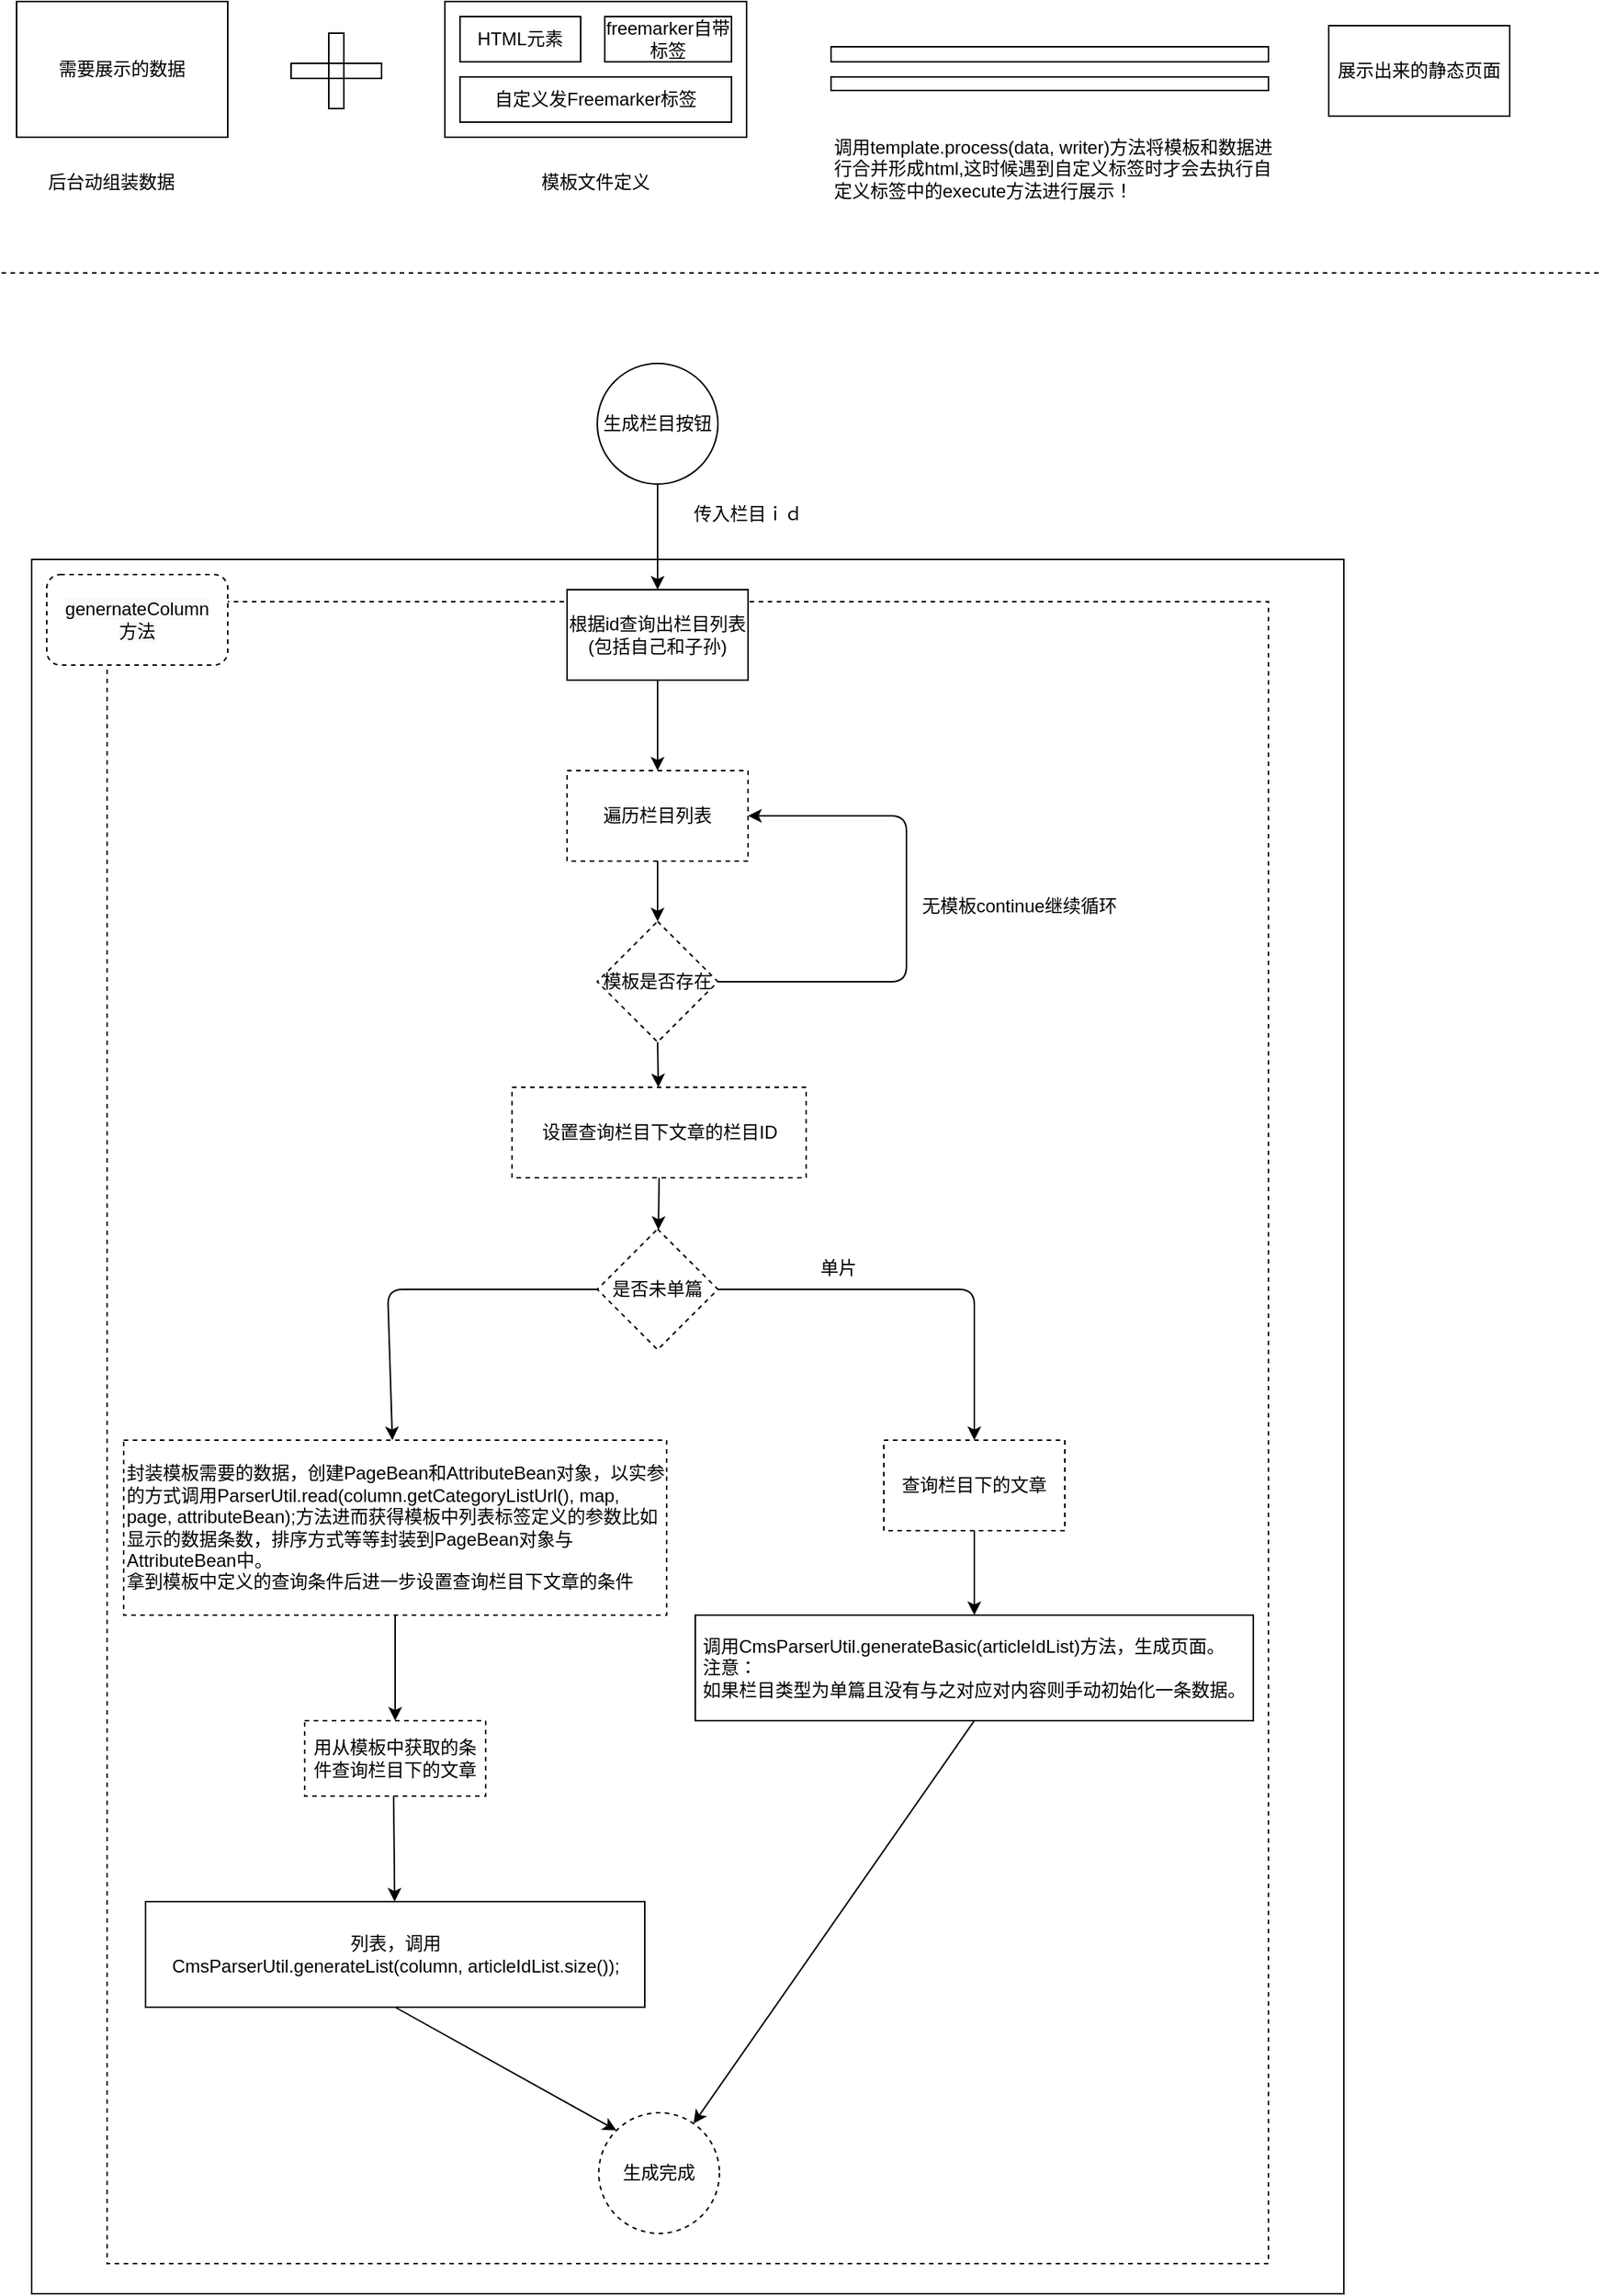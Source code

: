 <mxfile version="14.1.1" type="github">
  <diagram id="BFApHqj2zQGc14RBueJt" name="Page-1">
    <mxGraphModel dx="2443" dy="894" grid="1" gridSize="10" guides="1" tooltips="1" connect="1" arrows="1" fold="1" page="1" pageScale="1" pageWidth="1200" pageHeight="1920" math="0" shadow="0">
      <root>
        <mxCell id="0" />
        <mxCell id="1" parent="0" />
        <mxCell id="bmER2QPOODZpMXa38-fE-8" value="需要展示的数据" style="rounded=0;whiteSpace=wrap;html=1;strokeColor=#000000;fillColor=none;" parent="1" vertex="1">
          <mxGeometry x="-220" y="220" width="140" height="90" as="geometry" />
        </mxCell>
        <mxCell id="bmER2QPOODZpMXa38-fE-9" value="" style="rounded=0;whiteSpace=wrap;html=1;strokeColor=#000000;fillColor=none;" parent="1" vertex="1">
          <mxGeometry x="64" y="220" width="200" height="90" as="geometry" />
        </mxCell>
        <mxCell id="bmER2QPOODZpMXa38-fE-13" value="HTML元素" style="rounded=0;whiteSpace=wrap;html=1;strokeColor=#000000;fillColor=none;" parent="1" vertex="1">
          <mxGeometry x="74" y="230" width="80" height="30" as="geometry" />
        </mxCell>
        <mxCell id="bmER2QPOODZpMXa38-fE-14" value="freemarker自带标签" style="rounded=0;whiteSpace=wrap;html=1;strokeColor=#000000;fillColor=none;" parent="1" vertex="1">
          <mxGeometry x="170" y="230" width="84" height="30" as="geometry" />
        </mxCell>
        <mxCell id="bmER2QPOODZpMXa38-fE-15" value="自定义发Freemarker标签" style="rounded=0;whiteSpace=wrap;html=1;strokeColor=#000000;fillColor=none;" parent="1" vertex="1">
          <mxGeometry x="74" y="270" width="180" height="30" as="geometry" />
        </mxCell>
        <mxCell id="bmER2QPOODZpMXa38-fE-16" value="展示出来的静态页面" style="rounded=0;whiteSpace=wrap;html=1;strokeColor=#000000;fillColor=none;" parent="1" vertex="1">
          <mxGeometry x="650" y="236" width="120" height="60" as="geometry" />
        </mxCell>
        <mxCell id="bmER2QPOODZpMXa38-fE-23" value="" style="group" parent="1" vertex="1" connectable="0">
          <mxGeometry x="-38" y="241" width="60" height="50" as="geometry" />
        </mxCell>
        <mxCell id="bmER2QPOODZpMXa38-fE-19" value="" style="rounded=0;whiteSpace=wrap;html=1;strokeColor=#000000;fillColor=none;" parent="bmER2QPOODZpMXa38-fE-23" vertex="1">
          <mxGeometry y="20" width="60" height="10" as="geometry" />
        </mxCell>
        <mxCell id="bmER2QPOODZpMXa38-fE-20" value="" style="rounded=0;whiteSpace=wrap;html=1;strokeColor=#000000;fillColor=none;" parent="bmER2QPOODZpMXa38-fE-23" vertex="1">
          <mxGeometry x="25" width="10" height="50" as="geometry" />
        </mxCell>
        <mxCell id="bmER2QPOODZpMXa38-fE-25" value="" style="rounded=0;whiteSpace=wrap;html=1;strokeColor=#000000;fillColor=none;" parent="1" vertex="1">
          <mxGeometry x="320" y="250" width="290" height="10" as="geometry" />
        </mxCell>
        <mxCell id="bmER2QPOODZpMXa38-fE-26" value="" style="rounded=0;whiteSpace=wrap;html=1;strokeColor=#000000;fillColor=none;" parent="1" vertex="1">
          <mxGeometry x="320" y="270" width="290" height="9" as="geometry" />
        </mxCell>
        <mxCell id="bmER2QPOODZpMXa38-fE-27" value="模板文件定义" style="text;html=1;strokeColor=none;fillColor=none;align=center;verticalAlign=middle;whiteSpace=wrap;rounded=0;" parent="1" vertex="1">
          <mxGeometry x="101" y="330" width="126" height="20" as="geometry" />
        </mxCell>
        <mxCell id="bmER2QPOODZpMXa38-fE-30" value="后台动组装数据" style="text;html=1;strokeColor=none;fillColor=none;align=center;verticalAlign=middle;whiteSpace=wrap;rounded=0;" parent="1" vertex="1">
          <mxGeometry x="-220" y="330" width="126" height="20" as="geometry" />
        </mxCell>
        <mxCell id="bmER2QPOODZpMXa38-fE-31" value="调用template.process(data, writer)方法将模板和数据进行合并形成html,这时候遇到自定义标签时才会去执行自定义标签中的execute方法进行展示！" style="text;html=1;strokeColor=none;fillColor=none;align=left;verticalAlign=middle;whiteSpace=wrap;rounded=0;" parent="1" vertex="1">
          <mxGeometry x="320" y="291" width="300" height="80" as="geometry" />
        </mxCell>
        <mxCell id="bmER2QPOODZpMXa38-fE-32" value="" style="endArrow=none;dashed=1;html=1;" parent="1" edge="1">
          <mxGeometry width="50" height="50" relative="1" as="geometry">
            <mxPoint x="-230" y="400" as="sourcePoint" />
            <mxPoint x="830" y="400" as="targetPoint" />
          </mxGeometry>
        </mxCell>
        <mxCell id="3v1wxRth_Lh8qum5kiFL-3" value="" style="rounded=0;whiteSpace=wrap;html=1;" vertex="1" parent="1">
          <mxGeometry x="-210" y="590" width="870" height="1150" as="geometry" />
        </mxCell>
        <mxCell id="3v1wxRth_Lh8qum5kiFL-7" value="传入栏目ｉｄ" style="text;html=1;strokeColor=none;fillColor=none;align=center;verticalAlign=middle;whiteSpace=wrap;rounded=0;" vertex="1" parent="1">
          <mxGeometry x="220" y="550" width="90" height="20" as="geometry" />
        </mxCell>
        <mxCell id="3v1wxRth_Lh8qum5kiFL-18" value="" style="rounded=0;whiteSpace=wrap;html=1;dashed=1;" vertex="1" parent="1">
          <mxGeometry x="-160" y="618" width="770" height="1102" as="geometry" />
        </mxCell>
        <mxCell id="3v1wxRth_Lh8qum5kiFL-19" value="是否未单篇" style="rhombus;whiteSpace=wrap;html=1;dashed=1;" vertex="1" parent="1">
          <mxGeometry x="165" y="1034" width="80" height="80" as="geometry" />
        </mxCell>
        <mxCell id="3v1wxRth_Lh8qum5kiFL-20" value="&lt;span&gt;遍历栏目列表&lt;/span&gt;" style="rounded=0;whiteSpace=wrap;html=1;dashed=1;" vertex="1" parent="1">
          <mxGeometry x="145" y="730" width="120" height="60" as="geometry" />
        </mxCell>
        <mxCell id="bmER2QPOODZpMXa38-fE-12" value="&lt;div style=&quot;text-align: left&quot;&gt;&lt;span&gt;调用&lt;/span&gt;&lt;span&gt;CmsParserUtil.generateBasic(articleIdList)方法，生成页面。&lt;/span&gt;&lt;/div&gt;&lt;div style=&quot;text-align: left&quot;&gt;&lt;span&gt;注意：&lt;/span&gt;&lt;/div&gt;&lt;div style=&quot;text-align: left&quot;&gt;&lt;span&gt;如果栏目类型为单篇且没有与之对应对内容则手动初始化一条数据。&lt;/span&gt;&lt;/div&gt;" style="rounded=0;whiteSpace=wrap;html=1;strokeColor=#000000;fillColor=none;" parent="1" vertex="1">
          <mxGeometry x="230" y="1290" width="370" height="70" as="geometry" />
        </mxCell>
        <mxCell id="3v1wxRth_Lh8qum5kiFL-9" value="列表，调用&lt;br&gt;CmsParserUtil.generateList(column, articleIdList.size());" style="rounded=0;whiteSpace=wrap;html=1;strokeColor=#000000;fillColor=none;" vertex="1" parent="1">
          <mxGeometry x="-134.5" y="1480" width="331" height="70" as="geometry" />
        </mxCell>
        <mxCell id="3v1wxRth_Lh8qum5kiFL-21" value="" style="endArrow=classic;html=1;entryX=0.5;entryY=0;entryDx=0;entryDy=0;exitX=0.5;exitY=1;exitDx=0;exitDy=0;" edge="1" parent="1" source="3v1wxRth_Lh8qum5kiFL-16" target="3v1wxRth_Lh8qum5kiFL-20">
          <mxGeometry width="50" height="50" relative="1" as="geometry">
            <mxPoint x="205" y="670" as="sourcePoint" />
            <mxPoint x="250" y="670" as="targetPoint" />
          </mxGeometry>
        </mxCell>
        <mxCell id="3v1wxRth_Lh8qum5kiFL-23" value="" style="endArrow=classic;html=1;exitX=0.5;exitY=1;exitDx=0;exitDy=0;" edge="1" parent="1" source="3v1wxRth_Lh8qum5kiFL-29" target="3v1wxRth_Lh8qum5kiFL-19">
          <mxGeometry width="50" height="50" relative="1" as="geometry">
            <mxPoint x="205" y="1004" as="sourcePoint" />
            <mxPoint x="220" y="1014" as="targetPoint" />
          </mxGeometry>
        </mxCell>
        <mxCell id="3v1wxRth_Lh8qum5kiFL-24" value="" style="endArrow=classic;html=1;exitX=1;exitY=0.5;exitDx=0;exitDy=0;entryX=0.5;entryY=0;entryDx=0;entryDy=0;" edge="1" parent="1" source="3v1wxRth_Lh8qum5kiFL-19" target="3v1wxRth_Lh8qum5kiFL-33">
          <mxGeometry width="50" height="50" relative="1" as="geometry">
            <mxPoint x="250" y="1124" as="sourcePoint" />
            <mxPoint x="405" y="1180" as="targetPoint" />
            <Array as="points">
              <mxPoint x="415" y="1074" />
            </Array>
          </mxGeometry>
        </mxCell>
        <mxCell id="3v1wxRth_Lh8qum5kiFL-25" value="" style="endArrow=classic;html=1;exitX=0;exitY=0.5;exitDx=0;exitDy=0;" edge="1" parent="1" source="3v1wxRth_Lh8qum5kiFL-19" target="3v1wxRth_Lh8qum5kiFL-35">
          <mxGeometry width="50" height="50" relative="1" as="geometry">
            <mxPoint x="160" y="1124" as="sourcePoint" />
            <mxPoint y="1230" as="targetPoint" />
            <Array as="points">
              <mxPoint x="26" y="1074" />
            </Array>
          </mxGeometry>
        </mxCell>
        <mxCell id="3v1wxRth_Lh8qum5kiFL-26" value="模板是否存在" style="rhombus;whiteSpace=wrap;html=1;dashed=1;" vertex="1" parent="1">
          <mxGeometry x="165" y="830" width="80" height="80" as="geometry" />
        </mxCell>
        <mxCell id="3v1wxRth_Lh8qum5kiFL-27" value="" style="endArrow=classic;html=1;exitX=1;exitY=0.5;exitDx=0;exitDy=0;entryX=1;entryY=0.5;entryDx=0;entryDy=0;" edge="1" parent="1" source="3v1wxRth_Lh8qum5kiFL-26" target="3v1wxRth_Lh8qum5kiFL-20">
          <mxGeometry width="50" height="50" relative="1" as="geometry">
            <mxPoint x="250" y="920" as="sourcePoint" />
            <mxPoint x="300" y="870" as="targetPoint" />
            <Array as="points">
              <mxPoint x="370" y="870" />
              <mxPoint x="370" y="760" />
            </Array>
          </mxGeometry>
        </mxCell>
        <mxCell id="3v1wxRth_Lh8qum5kiFL-28" value="无模板continue继续循环" style="text;html=1;strokeColor=none;fillColor=none;align=center;verticalAlign=middle;whiteSpace=wrap;rounded=0;dashed=1;" vertex="1" parent="1">
          <mxGeometry x="370" y="810" width="150" height="20" as="geometry" />
        </mxCell>
        <mxCell id="3v1wxRth_Lh8qum5kiFL-29" value="设置查询栏目下文章的栏目ID" style="rounded=0;whiteSpace=wrap;html=1;dashed=1;" vertex="1" parent="1">
          <mxGeometry x="108.5" y="940" width="195" height="60" as="geometry" />
        </mxCell>
        <mxCell id="3v1wxRth_Lh8qum5kiFL-30" value="" style="endArrow=classic;html=1;exitX=0.5;exitY=1;exitDx=0;exitDy=0;" edge="1" parent="1" source="3v1wxRth_Lh8qum5kiFL-20" target="3v1wxRth_Lh8qum5kiFL-26">
          <mxGeometry width="50" height="50" relative="1" as="geometry">
            <mxPoint x="60" y="840" as="sourcePoint" />
            <mxPoint x="110" y="790" as="targetPoint" />
          </mxGeometry>
        </mxCell>
        <mxCell id="3v1wxRth_Lh8qum5kiFL-31" value="" style="endArrow=classic;html=1;exitX=0.5;exitY=1;exitDx=0;exitDy=0;" edge="1" parent="1" source="3v1wxRth_Lh8qum5kiFL-26" target="3v1wxRth_Lh8qum5kiFL-29">
          <mxGeometry width="50" height="50" relative="1" as="geometry">
            <mxPoint x="240" y="970" as="sourcePoint" />
            <mxPoint x="290" y="920" as="targetPoint" />
          </mxGeometry>
        </mxCell>
        <mxCell id="3v1wxRth_Lh8qum5kiFL-32" value="单片" style="text;html=1;strokeColor=none;fillColor=none;align=center;verticalAlign=middle;whiteSpace=wrap;rounded=0;dashed=1;" vertex="1" parent="1">
          <mxGeometry x="300" y="1050" width="50" height="20" as="geometry" />
        </mxCell>
        <mxCell id="3v1wxRth_Lh8qum5kiFL-33" value="查询栏目下的文章" style="rounded=0;whiteSpace=wrap;html=1;dashed=1;" vertex="1" parent="1">
          <mxGeometry x="355" y="1174" width="120" height="60" as="geometry" />
        </mxCell>
        <mxCell id="3v1wxRth_Lh8qum5kiFL-34" value="" style="endArrow=classic;html=1;exitX=0.5;exitY=1;exitDx=0;exitDy=0;entryX=0.5;entryY=0;entryDx=0;entryDy=0;" edge="1" parent="1" source="3v1wxRth_Lh8qum5kiFL-33" target="bmER2QPOODZpMXa38-fE-12">
          <mxGeometry width="50" height="50" relative="1" as="geometry">
            <mxPoint x="390" y="1280" as="sourcePoint" />
            <mxPoint x="405" y="1290" as="targetPoint" />
          </mxGeometry>
        </mxCell>
        <mxCell id="3v1wxRth_Lh8qum5kiFL-16" value="根据id查询出栏目列表(包括自己和子孙)" style="rounded=0;whiteSpace=wrap;html=1;" vertex="1" parent="1">
          <mxGeometry x="145" y="610" width="120" height="60" as="geometry" />
        </mxCell>
        <mxCell id="3v1wxRth_Lh8qum5kiFL-4" value="" style="endArrow=classic;html=1;exitX=0.5;exitY=1;exitDx=0;exitDy=0;entryX=0.5;entryY=0;entryDx=0;entryDy=0;" edge="1" parent="1" source="3v1wxRth_Lh8qum5kiFL-2" target="3v1wxRth_Lh8qum5kiFL-16">
          <mxGeometry width="50" height="50" relative="1" as="geometry">
            <mxPoint x="290" y="700" as="sourcePoint" />
            <mxPoint x="340" y="650" as="targetPoint" />
          </mxGeometry>
        </mxCell>
        <mxCell id="3v1wxRth_Lh8qum5kiFL-2" value="生成栏目按钮" style="ellipse;whiteSpace=wrap;html=1;aspect=fixed;" vertex="1" parent="1">
          <mxGeometry x="165" y="460" width="80" height="80" as="geometry" />
        </mxCell>
        <mxCell id="3v1wxRth_Lh8qum5kiFL-14" value="&lt;meta charset=&quot;utf-8&quot;&gt;&lt;span style=&quot;color: rgb(0, 0, 0); font-family: helvetica; font-size: 12px; font-style: normal; font-weight: 400; letter-spacing: normal; text-align: center; text-indent: 0px; text-transform: none; word-spacing: 0px; background-color: rgb(248, 249, 250); display: inline; float: none;&quot;&gt;genernateColumn&lt;/span&gt;&lt;br style=&quot;color: rgb(0, 0, 0); font-family: helvetica; font-size: 12px; font-style: normal; font-weight: 400; letter-spacing: normal; text-align: center; text-indent: 0px; text-transform: none; word-spacing: 0px; background-color: rgb(248, 249, 250);&quot;&gt;&lt;span style=&quot;color: rgb(0, 0, 0); font-family: helvetica; font-size: 12px; font-style: normal; font-weight: 400; letter-spacing: normal; text-align: center; text-indent: 0px; text-transform: none; word-spacing: 0px; background-color: rgb(248, 249, 250); display: inline; float: none;&quot;&gt;方法&lt;/span&gt;" style="rounded=1;whiteSpace=wrap;html=1;dashed=1;" vertex="1" parent="1">
          <mxGeometry x="-200" y="600" width="120" height="60" as="geometry" />
        </mxCell>
        <mxCell id="3v1wxRth_Lh8qum5kiFL-35" value="封装模板需要的数据，创建PageBean和AttributeBean对象，以实参的方式调用ParserUtil.read(column.getCategoryListUrl(), map, page, attributeBean);方法进而获得模板中列表标签定义的参数比如显示的数据条数，排序方式等等封装到PageBean对象与AttributeBean中。&lt;br&gt;拿到模板中定义的查询条件后进一步设置查询栏目下文章的条件" style="rounded=0;whiteSpace=wrap;html=1;dashed=1;align=left;" vertex="1" parent="1">
          <mxGeometry x="-149" y="1174" width="360" height="116" as="geometry" />
        </mxCell>
        <mxCell id="3v1wxRth_Lh8qum5kiFL-36" value="用从模板中获取的条件查询栏目下的文章" style="rounded=0;whiteSpace=wrap;html=1;dashed=1;" vertex="1" parent="1">
          <mxGeometry x="-29" y="1360" width="120" height="50" as="geometry" />
        </mxCell>
        <mxCell id="3v1wxRth_Lh8qum5kiFL-37" value="" style="endArrow=classic;html=1;" edge="1" parent="1" source="3v1wxRth_Lh8qum5kiFL-35" target="3v1wxRth_Lh8qum5kiFL-36">
          <mxGeometry width="50" height="50" relative="1" as="geometry">
            <mxPoint x="-20" y="1360" as="sourcePoint" />
            <mxPoint x="30" y="1310" as="targetPoint" />
          </mxGeometry>
        </mxCell>
        <mxCell id="3v1wxRth_Lh8qum5kiFL-38" value="" style="endArrow=classic;html=1;" edge="1" parent="1" target="3v1wxRth_Lh8qum5kiFL-9">
          <mxGeometry width="50" height="50" relative="1" as="geometry">
            <mxPoint x="30" y="1410" as="sourcePoint" />
            <mxPoint x="80" y="1360" as="targetPoint" />
          </mxGeometry>
        </mxCell>
        <mxCell id="3v1wxRth_Lh8qum5kiFL-39" value="生成完成" style="ellipse;whiteSpace=wrap;html=1;aspect=fixed;dashed=1;" vertex="1" parent="1">
          <mxGeometry x="166" y="1620" width="80" height="80" as="geometry" />
        </mxCell>
        <mxCell id="3v1wxRth_Lh8qum5kiFL-40" value="" style="endArrow=classic;html=1;exitX=0.5;exitY=1;exitDx=0;exitDy=0;entryX=0;entryY=0;entryDx=0;entryDy=0;" edge="1" parent="1" source="3v1wxRth_Lh8qum5kiFL-9" target="3v1wxRth_Lh8qum5kiFL-39">
          <mxGeometry width="50" height="50" relative="1" as="geometry">
            <mxPoint x="-30" y="1640" as="sourcePoint" />
            <mxPoint x="20" y="1590" as="targetPoint" />
          </mxGeometry>
        </mxCell>
        <mxCell id="3v1wxRth_Lh8qum5kiFL-41" value="" style="endArrow=classic;html=1;exitX=0.5;exitY=1;exitDx=0;exitDy=0;" edge="1" parent="1" source="bmER2QPOODZpMXa38-fE-12" target="3v1wxRth_Lh8qum5kiFL-39">
          <mxGeometry width="50" height="50" relative="1" as="geometry">
            <mxPoint x="380" y="1560" as="sourcePoint" />
            <mxPoint x="430" y="1510" as="targetPoint" />
          </mxGeometry>
        </mxCell>
      </root>
    </mxGraphModel>
  </diagram>
</mxfile>
